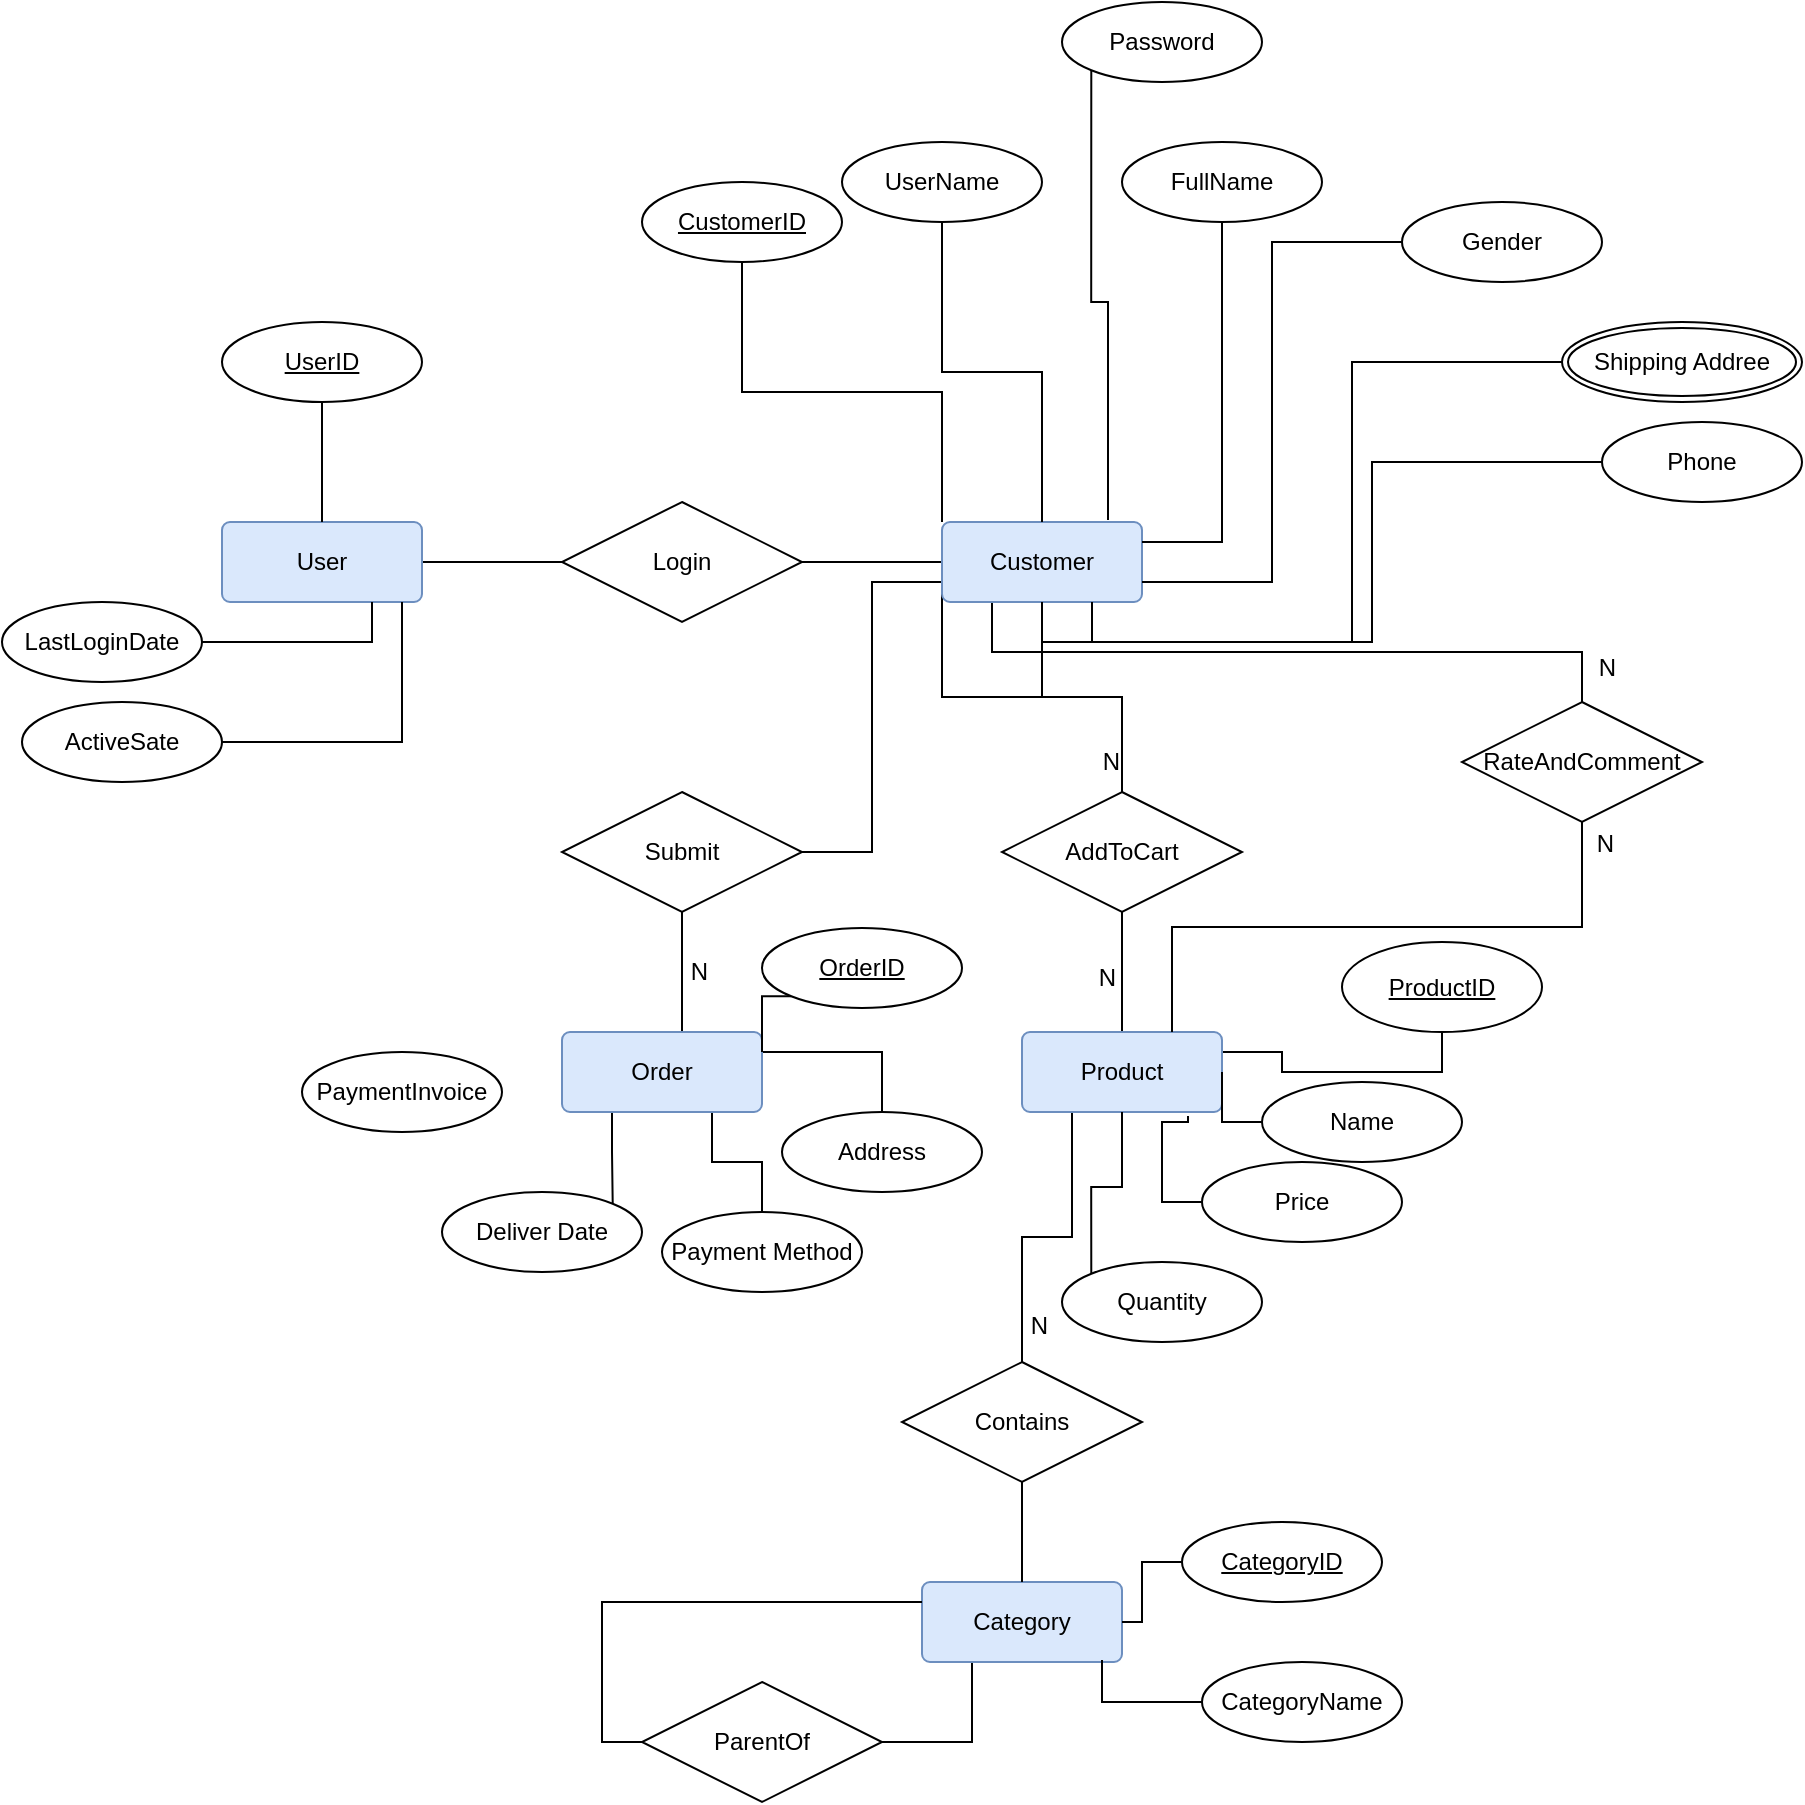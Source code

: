 <mxfile version="14.6.13" type="github">
  <diagram id="R2lEEEUBdFMjLlhIrx00" name="Page-1">
    <mxGraphModel dx="1662" dy="1835" grid="1" gridSize="10" guides="1" tooltips="1" connect="1" arrows="1" fold="1" page="1" pageScale="1" pageWidth="850" pageHeight="1100" math="0" shadow="0" extFonts="Permanent Marker^https://fonts.googleapis.com/css?family=Permanent+Marker">
      <root>
        <mxCell id="0" />
        <mxCell id="1" parent="0" />
        <mxCell id="dBJsbUOAqXaFhT0gafD--16" style="edgeStyle=orthogonalEdgeStyle;rounded=0;orthogonalLoop=1;jettySize=auto;html=1;exitX=0;exitY=0.5;exitDx=0;exitDy=0;entryX=1;entryY=0.5;entryDx=0;entryDy=0;endArrow=none;endFill=0;" edge="1" parent="1" source="dBJsbUOAqXaFhT0gafD--1" target="dBJsbUOAqXaFhT0gafD--2">
          <mxGeometry relative="1" as="geometry" />
        </mxCell>
        <mxCell id="dBJsbUOAqXaFhT0gafD--42" style="edgeStyle=orthogonalEdgeStyle;rounded=0;orthogonalLoop=1;jettySize=auto;html=1;exitX=0.5;exitY=1;exitDx=0;exitDy=0;entryX=0;entryY=0.5;entryDx=0;entryDy=0;endArrow=none;endFill=0;" edge="1" parent="1" source="dBJsbUOAqXaFhT0gafD--1" target="dBJsbUOAqXaFhT0gafD--25">
          <mxGeometry relative="1" as="geometry" />
        </mxCell>
        <mxCell id="dBJsbUOAqXaFhT0gafD--77" style="edgeStyle=orthogonalEdgeStyle;rounded=0;orthogonalLoop=1;jettySize=auto;html=1;exitX=0;exitY=1;exitDx=0;exitDy=0;entryX=0.5;entryY=0;entryDx=0;entryDy=0;endArrow=none;endFill=0;" edge="1" parent="1" source="dBJsbUOAqXaFhT0gafD--1" target="dBJsbUOAqXaFhT0gafD--43">
          <mxGeometry relative="1" as="geometry" />
        </mxCell>
        <mxCell id="dBJsbUOAqXaFhT0gafD--93" style="edgeStyle=orthogonalEdgeStyle;rounded=0;orthogonalLoop=1;jettySize=auto;html=1;exitX=0;exitY=0.75;exitDx=0;exitDy=0;endArrow=none;endFill=0;" edge="1" parent="1" source="dBJsbUOAqXaFhT0gafD--1">
          <mxGeometry relative="1" as="geometry">
            <mxPoint x="660" y="250" as="targetPoint" />
          </mxGeometry>
        </mxCell>
        <mxCell id="dBJsbUOAqXaFhT0gafD--95" style="edgeStyle=orthogonalEdgeStyle;rounded=0;orthogonalLoop=1;jettySize=auto;html=1;exitX=0;exitY=0;exitDx=0;exitDy=0;entryX=0.5;entryY=1;entryDx=0;entryDy=0;endArrow=none;endFill=0;" edge="1" parent="1" source="dBJsbUOAqXaFhT0gafD--1" target="dBJsbUOAqXaFhT0gafD--17">
          <mxGeometry relative="1" as="geometry" />
        </mxCell>
        <mxCell id="dBJsbUOAqXaFhT0gafD--96" style="edgeStyle=orthogonalEdgeStyle;rounded=0;orthogonalLoop=1;jettySize=auto;html=1;exitX=0;exitY=0.75;exitDx=0;exitDy=0;entryX=1;entryY=0.5;entryDx=0;entryDy=0;endArrow=none;endFill=0;" edge="1" parent="1" source="dBJsbUOAqXaFhT0gafD--1" target="dBJsbUOAqXaFhT0gafD--91">
          <mxGeometry relative="1" as="geometry" />
        </mxCell>
        <mxCell id="dBJsbUOAqXaFhT0gafD--123" style="edgeStyle=orthogonalEdgeStyle;rounded=0;orthogonalLoop=1;jettySize=auto;html=1;exitX=0.25;exitY=1;exitDx=0;exitDy=0;entryX=0.5;entryY=0;entryDx=0;entryDy=0;endArrow=none;endFill=0;" edge="1" parent="1" source="dBJsbUOAqXaFhT0gafD--1" target="dBJsbUOAqXaFhT0gafD--121">
          <mxGeometry relative="1" as="geometry" />
        </mxCell>
        <mxCell id="dBJsbUOAqXaFhT0gafD--1" value="Customer" style="rounded=1;arcSize=10;whiteSpace=wrap;html=1;align=center;fillColor=#dae8fc;strokeColor=#6c8ebf;" vertex="1" parent="1">
          <mxGeometry x="660" y="190" width="100" height="40" as="geometry" />
        </mxCell>
        <mxCell id="dBJsbUOAqXaFhT0gafD--14" style="edgeStyle=orthogonalEdgeStyle;rounded=0;orthogonalLoop=1;jettySize=auto;html=1;exitX=0;exitY=0.5;exitDx=0;exitDy=0;endArrow=none;endFill=0;" edge="1" parent="1" source="dBJsbUOAqXaFhT0gafD--2" target="dBJsbUOAqXaFhT0gafD--3">
          <mxGeometry relative="1" as="geometry" />
        </mxCell>
        <mxCell id="dBJsbUOAqXaFhT0gafD--2" value="Login" style="shape=rhombus;perimeter=rhombusPerimeter;whiteSpace=wrap;html=1;align=center;" vertex="1" parent="1">
          <mxGeometry x="470" y="180" width="120" height="60" as="geometry" />
        </mxCell>
        <mxCell id="dBJsbUOAqXaFhT0gafD--3" value="User" style="rounded=1;arcSize=10;whiteSpace=wrap;html=1;align=center;fillColor=#dae8fc;strokeColor=#6c8ebf;" vertex="1" parent="1">
          <mxGeometry x="300" y="190" width="100" height="40" as="geometry" />
        </mxCell>
        <mxCell id="dBJsbUOAqXaFhT0gafD--9" style="edgeStyle=orthogonalEdgeStyle;rounded=0;orthogonalLoop=1;jettySize=auto;html=1;exitX=0.5;exitY=1;exitDx=0;exitDy=0;entryX=0.5;entryY=0;entryDx=0;entryDy=0;endArrow=none;endFill=0;" edge="1" parent="1" source="dBJsbUOAqXaFhT0gafD--4" target="dBJsbUOAqXaFhT0gafD--3">
          <mxGeometry relative="1" as="geometry" />
        </mxCell>
        <mxCell id="dBJsbUOAqXaFhT0gafD--4" value="UserID" style="ellipse;whiteSpace=wrap;html=1;align=center;fontStyle=4;" vertex="1" parent="1">
          <mxGeometry x="300" y="90" width="100" height="40" as="geometry" />
        </mxCell>
        <mxCell id="dBJsbUOAqXaFhT0gafD--12" style="edgeStyle=orthogonalEdgeStyle;rounded=0;orthogonalLoop=1;jettySize=auto;html=1;entryX=0.75;entryY=1;entryDx=0;entryDy=0;endArrow=none;endFill=0;" edge="1" parent="1" source="dBJsbUOAqXaFhT0gafD--7" target="dBJsbUOAqXaFhT0gafD--3">
          <mxGeometry relative="1" as="geometry" />
        </mxCell>
        <mxCell id="dBJsbUOAqXaFhT0gafD--7" value="LastLoginDate" style="ellipse;whiteSpace=wrap;html=1;align=center;" vertex="1" parent="1">
          <mxGeometry x="190" y="230" width="100" height="40" as="geometry" />
        </mxCell>
        <mxCell id="dBJsbUOAqXaFhT0gafD--13" style="edgeStyle=orthogonalEdgeStyle;rounded=0;orthogonalLoop=1;jettySize=auto;html=1;exitX=1;exitY=0.5;exitDx=0;exitDy=0;entryX=0.9;entryY=1;entryDx=0;entryDy=0;entryPerimeter=0;endArrow=none;endFill=0;" edge="1" parent="1" source="dBJsbUOAqXaFhT0gafD--8" target="dBJsbUOAqXaFhT0gafD--3">
          <mxGeometry relative="1" as="geometry" />
        </mxCell>
        <mxCell id="dBJsbUOAqXaFhT0gafD--8" value="ActiveSate" style="ellipse;whiteSpace=wrap;html=1;align=center;" vertex="1" parent="1">
          <mxGeometry x="200" y="280" width="100" height="40" as="geometry" />
        </mxCell>
        <mxCell id="dBJsbUOAqXaFhT0gafD--17" value="CustomerID" style="ellipse;whiteSpace=wrap;html=1;align=center;fontStyle=4;" vertex="1" parent="1">
          <mxGeometry x="510" y="20" width="100" height="40" as="geometry" />
        </mxCell>
        <mxCell id="dBJsbUOAqXaFhT0gafD--29" value="" style="edgeStyle=orthogonalEdgeStyle;rounded=0;orthogonalLoop=1;jettySize=auto;html=1;endArrow=none;endFill=0;" edge="1" parent="1" source="dBJsbUOAqXaFhT0gafD--19" target="dBJsbUOAqXaFhT0gafD--1">
          <mxGeometry relative="1" as="geometry" />
        </mxCell>
        <mxCell id="dBJsbUOAqXaFhT0gafD--19" value="UserName" style="ellipse;whiteSpace=wrap;html=1;align=center;" vertex="1" parent="1">
          <mxGeometry x="610" width="100" height="40" as="geometry" />
        </mxCell>
        <mxCell id="dBJsbUOAqXaFhT0gafD--30" style="edgeStyle=orthogonalEdgeStyle;rounded=0;orthogonalLoop=1;jettySize=auto;html=1;exitX=0;exitY=1;exitDx=0;exitDy=0;entryX=0.83;entryY=-0.025;entryDx=0;entryDy=0;entryPerimeter=0;endArrow=none;endFill=0;" edge="1" parent="1" source="dBJsbUOAqXaFhT0gafD--21" target="dBJsbUOAqXaFhT0gafD--1">
          <mxGeometry relative="1" as="geometry" />
        </mxCell>
        <mxCell id="dBJsbUOAqXaFhT0gafD--21" value="Password" style="ellipse;whiteSpace=wrap;html=1;align=center;" vertex="1" parent="1">
          <mxGeometry x="720" y="-70" width="100" height="40" as="geometry" />
        </mxCell>
        <mxCell id="dBJsbUOAqXaFhT0gafD--31" style="edgeStyle=orthogonalEdgeStyle;rounded=0;orthogonalLoop=1;jettySize=auto;html=1;entryX=1;entryY=0.25;entryDx=0;entryDy=0;endArrow=none;endFill=0;" edge="1" parent="1" source="dBJsbUOAqXaFhT0gafD--22" target="dBJsbUOAqXaFhT0gafD--1">
          <mxGeometry relative="1" as="geometry" />
        </mxCell>
        <mxCell id="dBJsbUOAqXaFhT0gafD--22" value="FullName" style="ellipse;whiteSpace=wrap;html=1;align=center;" vertex="1" parent="1">
          <mxGeometry x="750" width="100" height="40" as="geometry" />
        </mxCell>
        <mxCell id="dBJsbUOAqXaFhT0gafD--32" style="edgeStyle=orthogonalEdgeStyle;rounded=0;orthogonalLoop=1;jettySize=auto;html=1;exitX=0;exitY=0.5;exitDx=0;exitDy=0;entryX=1;entryY=0.75;entryDx=0;entryDy=0;endArrow=none;endFill=0;" edge="1" parent="1" source="dBJsbUOAqXaFhT0gafD--23" target="dBJsbUOAqXaFhT0gafD--1">
          <mxGeometry relative="1" as="geometry" />
        </mxCell>
        <mxCell id="dBJsbUOAqXaFhT0gafD--23" value="Gender" style="ellipse;whiteSpace=wrap;html=1;align=center;fontStyle=0" vertex="1" parent="1">
          <mxGeometry x="890" y="30" width="100" height="40" as="geometry" />
        </mxCell>
        <mxCell id="dBJsbUOAqXaFhT0gafD--25" value="Phone" style="ellipse;whiteSpace=wrap;html=1;align=center;fontStyle=0" vertex="1" parent="1">
          <mxGeometry x="990" y="140" width="100" height="40" as="geometry" />
        </mxCell>
        <mxCell id="dBJsbUOAqXaFhT0gafD--74" style="edgeStyle=orthogonalEdgeStyle;rounded=0;orthogonalLoop=1;jettySize=auto;html=1;exitX=0.5;exitY=1;exitDx=0;exitDy=0;entryX=0.5;entryY=0;entryDx=0;entryDy=0;endArrow=none;endFill=0;" edge="1" parent="1" source="dBJsbUOAqXaFhT0gafD--43" target="dBJsbUOAqXaFhT0gafD--69">
          <mxGeometry relative="1" as="geometry" />
        </mxCell>
        <mxCell id="dBJsbUOAqXaFhT0gafD--128" value="" style="edgeStyle=orthogonalEdgeStyle;rounded=0;orthogonalLoop=1;jettySize=auto;html=1;endArrow=none;endFill=0;" edge="1" parent="1" source="dBJsbUOAqXaFhT0gafD--43" target="dBJsbUOAqXaFhT0gafD--1">
          <mxGeometry relative="1" as="geometry" />
        </mxCell>
        <mxCell id="dBJsbUOAqXaFhT0gafD--129" value="" style="edgeStyle=orthogonalEdgeStyle;rounded=0;orthogonalLoop=1;jettySize=auto;html=1;endArrow=none;endFill=0;" edge="1" parent="1" source="dBJsbUOAqXaFhT0gafD--43" target="dBJsbUOAqXaFhT0gafD--1">
          <mxGeometry relative="1" as="geometry" />
        </mxCell>
        <mxCell id="dBJsbUOAqXaFhT0gafD--43" value="AddToCart" style="shape=rhombus;perimeter=rhombusPerimeter;whiteSpace=wrap;html=1;align=center;" vertex="1" parent="1">
          <mxGeometry x="690" y="325" width="120" height="60" as="geometry" />
        </mxCell>
        <mxCell id="dBJsbUOAqXaFhT0gafD--51" style="edgeStyle=orthogonalEdgeStyle;rounded=0;orthogonalLoop=1;jettySize=auto;html=1;exitX=0;exitY=0.5;exitDx=0;exitDy=0;entryX=0.75;entryY=1;entryDx=0;entryDy=0;endArrow=none;endFill=0;" edge="1" parent="1" source="dBJsbUOAqXaFhT0gafD--49" target="dBJsbUOAqXaFhT0gafD--1">
          <mxGeometry relative="1" as="geometry" />
        </mxCell>
        <mxCell id="dBJsbUOAqXaFhT0gafD--49" value="Shipping Addree" style="ellipse;shape=doubleEllipse;margin=3;whiteSpace=wrap;html=1;align=center;" vertex="1" parent="1">
          <mxGeometry x="970" y="90" width="120" height="40" as="geometry" />
        </mxCell>
        <mxCell id="dBJsbUOAqXaFhT0gafD--114" style="edgeStyle=orthogonalEdgeStyle;rounded=0;orthogonalLoop=1;jettySize=auto;html=1;exitX=0.25;exitY=1;exitDx=0;exitDy=0;endArrow=none;endFill=0;" edge="1" parent="1" source="dBJsbUOAqXaFhT0gafD--69" target="dBJsbUOAqXaFhT0gafD--113">
          <mxGeometry relative="1" as="geometry" />
        </mxCell>
        <mxCell id="dBJsbUOAqXaFhT0gafD--122" style="edgeStyle=orthogonalEdgeStyle;rounded=0;orthogonalLoop=1;jettySize=auto;html=1;exitX=1;exitY=0.25;exitDx=0;exitDy=0;entryX=0.5;entryY=1;entryDx=0;entryDy=0;endArrow=none;endFill=0;" edge="1" parent="1" source="dBJsbUOAqXaFhT0gafD--69" target="dBJsbUOAqXaFhT0gafD--80">
          <mxGeometry relative="1" as="geometry" />
        </mxCell>
        <mxCell id="dBJsbUOAqXaFhT0gafD--69" value="Product" style="rounded=1;arcSize=10;whiteSpace=wrap;html=1;align=center;fillColor=#dae8fc;strokeColor=#6c8ebf;" vertex="1" parent="1">
          <mxGeometry x="700" y="445" width="100" height="40" as="geometry" />
        </mxCell>
        <mxCell id="dBJsbUOAqXaFhT0gafD--78" value="N" style="resizable=0;html=1;align=right;verticalAlign=bottom;" connectable="0" vertex="1" parent="1">
          <mxGeometry x="740.003" y="425.003" as="geometry">
            <mxPoint x="7" y="1" as="offset" />
          </mxGeometry>
        </mxCell>
        <mxCell id="dBJsbUOAqXaFhT0gafD--79" value="N" style="resizable=0;html=1;align=right;verticalAlign=bottom;" connectable="0" vertex="1" parent="1">
          <mxGeometry x="550.003" y="413.003" as="geometry">
            <mxPoint x="-7" y="10" as="offset" />
          </mxGeometry>
        </mxCell>
        <mxCell id="dBJsbUOAqXaFhT0gafD--80" value="ProductID" style="ellipse;whiteSpace=wrap;html=1;align=center;fontStyle=4;" vertex="1" parent="1">
          <mxGeometry x="860" y="400" width="100" height="45" as="geometry" />
        </mxCell>
        <mxCell id="dBJsbUOAqXaFhT0gafD--87" style="edgeStyle=orthogonalEdgeStyle;rounded=0;orthogonalLoop=1;jettySize=auto;html=1;exitX=0;exitY=0.5;exitDx=0;exitDy=0;entryX=1;entryY=0.5;entryDx=0;entryDy=0;endArrow=none;endFill=0;" edge="1" parent="1" source="dBJsbUOAqXaFhT0gafD--81" target="dBJsbUOAqXaFhT0gafD--69">
          <mxGeometry relative="1" as="geometry" />
        </mxCell>
        <mxCell id="dBJsbUOAqXaFhT0gafD--81" value="Name" style="ellipse;whiteSpace=wrap;html=1;align=center;" vertex="1" parent="1">
          <mxGeometry x="820" y="470" width="100" height="40" as="geometry" />
        </mxCell>
        <mxCell id="dBJsbUOAqXaFhT0gafD--88" style="edgeStyle=orthogonalEdgeStyle;rounded=0;orthogonalLoop=1;jettySize=auto;html=1;exitX=0;exitY=0.5;exitDx=0;exitDy=0;entryX=0.83;entryY=1.05;entryDx=0;entryDy=0;entryPerimeter=0;endArrow=none;endFill=0;" edge="1" parent="1" source="dBJsbUOAqXaFhT0gafD--82" target="dBJsbUOAqXaFhT0gafD--69">
          <mxGeometry relative="1" as="geometry" />
        </mxCell>
        <mxCell id="dBJsbUOAqXaFhT0gafD--82" value="Price" style="ellipse;whiteSpace=wrap;html=1;align=center;" vertex="1" parent="1">
          <mxGeometry x="790" y="510" width="100" height="40" as="geometry" />
        </mxCell>
        <mxCell id="dBJsbUOAqXaFhT0gafD--90" style="edgeStyle=orthogonalEdgeStyle;rounded=0;orthogonalLoop=1;jettySize=auto;html=1;exitX=0;exitY=0;exitDx=0;exitDy=0;endArrow=none;endFill=0;" edge="1" parent="1" source="dBJsbUOAqXaFhT0gafD--83" target="dBJsbUOAqXaFhT0gafD--69">
          <mxGeometry relative="1" as="geometry" />
        </mxCell>
        <mxCell id="dBJsbUOAqXaFhT0gafD--83" value="Quantity" style="ellipse;whiteSpace=wrap;html=1;align=center;" vertex="1" parent="1">
          <mxGeometry x="720" y="560" width="100" height="40" as="geometry" />
        </mxCell>
        <mxCell id="dBJsbUOAqXaFhT0gafD--97" style="edgeStyle=orthogonalEdgeStyle;rounded=0;orthogonalLoop=1;jettySize=auto;html=1;exitX=0.5;exitY=1;exitDx=0;exitDy=0;entryX=0.6;entryY=0.025;entryDx=0;entryDy=0;entryPerimeter=0;endArrow=none;endFill=0;" edge="1" parent="1" source="dBJsbUOAqXaFhT0gafD--91" target="dBJsbUOAqXaFhT0gafD--92">
          <mxGeometry relative="1" as="geometry" />
        </mxCell>
        <mxCell id="dBJsbUOAqXaFhT0gafD--91" value="Submit" style="shape=rhombus;perimeter=rhombusPerimeter;whiteSpace=wrap;html=1;align=center;" vertex="1" parent="1">
          <mxGeometry x="470" y="325" width="120" height="60" as="geometry" />
        </mxCell>
        <mxCell id="dBJsbUOAqXaFhT0gafD--106" style="edgeStyle=orthogonalEdgeStyle;rounded=0;orthogonalLoop=1;jettySize=auto;html=1;exitX=1;exitY=0.25;exitDx=0;exitDy=0;entryX=0.5;entryY=0;entryDx=0;entryDy=0;endArrow=none;endFill=0;" edge="1" parent="1" source="dBJsbUOAqXaFhT0gafD--92" target="dBJsbUOAqXaFhT0gafD--103">
          <mxGeometry relative="1" as="geometry" />
        </mxCell>
        <mxCell id="dBJsbUOAqXaFhT0gafD--109" style="edgeStyle=orthogonalEdgeStyle;rounded=0;orthogonalLoop=1;jettySize=auto;html=1;exitX=0.75;exitY=1;exitDx=0;exitDy=0;entryX=0.5;entryY=0;entryDx=0;entryDy=0;endArrow=none;endFill=0;" edge="1" parent="1" source="dBJsbUOAqXaFhT0gafD--92" target="dBJsbUOAqXaFhT0gafD--104">
          <mxGeometry relative="1" as="geometry" />
        </mxCell>
        <mxCell id="dBJsbUOAqXaFhT0gafD--110" style="edgeStyle=orthogonalEdgeStyle;rounded=0;orthogonalLoop=1;jettySize=auto;html=1;exitX=0.25;exitY=1;exitDx=0;exitDy=0;entryX=1;entryY=0;entryDx=0;entryDy=0;endArrow=none;endFill=0;" edge="1" parent="1" source="dBJsbUOAqXaFhT0gafD--92" target="dBJsbUOAqXaFhT0gafD--105">
          <mxGeometry relative="1" as="geometry" />
        </mxCell>
        <mxCell id="dBJsbUOAqXaFhT0gafD--92" value="Order" style="rounded=1;arcSize=10;whiteSpace=wrap;html=1;align=center;fillColor=#dae8fc;strokeColor=#6c8ebf;" vertex="1" parent="1">
          <mxGeometry x="470" y="445" width="100" height="40" as="geometry" />
        </mxCell>
        <mxCell id="dBJsbUOAqXaFhT0gafD--98" value="N" style="resizable=0;html=1;align=right;verticalAlign=bottom;" connectable="0" vertex="1" parent="1">
          <mxGeometry x="740.003" y="310.003" as="geometry">
            <mxPoint x="9" y="8" as="offset" />
          </mxGeometry>
        </mxCell>
        <mxCell id="dBJsbUOAqXaFhT0gafD--100" style="edgeStyle=orthogonalEdgeStyle;rounded=0;orthogonalLoop=1;jettySize=auto;html=1;exitX=0;exitY=1;exitDx=0;exitDy=0;entryX=1;entryY=0.25;entryDx=0;entryDy=0;endArrow=none;endFill=0;" edge="1" parent="1" source="dBJsbUOAqXaFhT0gafD--99" target="dBJsbUOAqXaFhT0gafD--92">
          <mxGeometry relative="1" as="geometry" />
        </mxCell>
        <mxCell id="dBJsbUOAqXaFhT0gafD--99" value="OrderID" style="ellipse;whiteSpace=wrap;html=1;align=center;fontStyle=4;" vertex="1" parent="1">
          <mxGeometry x="570" y="393" width="100" height="40" as="geometry" />
        </mxCell>
        <mxCell id="dBJsbUOAqXaFhT0gafD--103" value="Address" style="ellipse;whiteSpace=wrap;html=1;align=center;" vertex="1" parent="1">
          <mxGeometry x="580" y="485" width="100" height="40" as="geometry" />
        </mxCell>
        <mxCell id="dBJsbUOAqXaFhT0gafD--104" value="Payment Method" style="ellipse;whiteSpace=wrap;html=1;align=center;" vertex="1" parent="1">
          <mxGeometry x="520" y="535" width="100" height="40" as="geometry" />
        </mxCell>
        <mxCell id="dBJsbUOAqXaFhT0gafD--105" value="&lt;div&gt;Deliver Date&lt;/div&gt;" style="ellipse;whiteSpace=wrap;html=1;align=center;" vertex="1" parent="1">
          <mxGeometry x="410" y="525" width="100" height="40" as="geometry" />
        </mxCell>
        <mxCell id="dBJsbUOAqXaFhT0gafD--111" value="PaymentInvoice" style="ellipse;whiteSpace=wrap;html=1;align=center;" vertex="1" parent="1">
          <mxGeometry x="340" y="455" width="100" height="40" as="geometry" />
        </mxCell>
        <mxCell id="dBJsbUOAqXaFhT0gafD--133" style="edgeStyle=orthogonalEdgeStyle;rounded=0;orthogonalLoop=1;jettySize=auto;html=1;exitX=0.25;exitY=1;exitDx=0;exitDy=0;entryX=1;entryY=0.5;entryDx=0;entryDy=0;endArrow=none;endFill=0;" edge="1" parent="1" source="dBJsbUOAqXaFhT0gafD--112" target="dBJsbUOAqXaFhT0gafD--132">
          <mxGeometry relative="1" as="geometry" />
        </mxCell>
        <mxCell id="dBJsbUOAqXaFhT0gafD--112" value="Category" style="rounded=1;arcSize=10;whiteSpace=wrap;html=1;align=center;fillColor=#dae8fc;strokeColor=#6c8ebf;" vertex="1" parent="1">
          <mxGeometry x="650" y="720" width="100" height="40" as="geometry" />
        </mxCell>
        <mxCell id="dBJsbUOAqXaFhT0gafD--115" style="edgeStyle=orthogonalEdgeStyle;rounded=0;orthogonalLoop=1;jettySize=auto;html=1;exitX=0.5;exitY=1;exitDx=0;exitDy=0;entryX=0.5;entryY=0;entryDx=0;entryDy=0;endArrow=none;endFill=0;" edge="1" parent="1" source="dBJsbUOAqXaFhT0gafD--113" target="dBJsbUOAqXaFhT0gafD--112">
          <mxGeometry relative="1" as="geometry" />
        </mxCell>
        <mxCell id="dBJsbUOAqXaFhT0gafD--113" value="Contains" style="shape=rhombus;perimeter=rhombusPerimeter;whiteSpace=wrap;html=1;align=center;" vertex="1" parent="1">
          <mxGeometry x="640" y="610" width="120" height="60" as="geometry" />
        </mxCell>
        <mxCell id="dBJsbUOAqXaFhT0gafD--116" value="N" style="resizable=0;html=1;align=right;verticalAlign=bottom;" connectable="0" vertex="1" parent="1">
          <mxGeometry x="720.003" y="590.003" as="geometry">
            <mxPoint x="-7" y="10" as="offset" />
          </mxGeometry>
        </mxCell>
        <mxCell id="dBJsbUOAqXaFhT0gafD--119" style="edgeStyle=orthogonalEdgeStyle;rounded=0;orthogonalLoop=1;jettySize=auto;html=1;exitX=0;exitY=0.5;exitDx=0;exitDy=0;entryX=1;entryY=0.5;entryDx=0;entryDy=0;endArrow=none;endFill=0;" edge="1" parent="1" source="dBJsbUOAqXaFhT0gafD--117" target="dBJsbUOAqXaFhT0gafD--112">
          <mxGeometry relative="1" as="geometry" />
        </mxCell>
        <mxCell id="dBJsbUOAqXaFhT0gafD--117" value="CategoryID" style="ellipse;whiteSpace=wrap;html=1;align=center;fontStyle=4;" vertex="1" parent="1">
          <mxGeometry x="780" y="690" width="100" height="40" as="geometry" />
        </mxCell>
        <mxCell id="dBJsbUOAqXaFhT0gafD--120" style="edgeStyle=orthogonalEdgeStyle;rounded=0;orthogonalLoop=1;jettySize=auto;html=1;exitX=0;exitY=0.5;exitDx=0;exitDy=0;entryX=0.9;entryY=0.975;entryDx=0;entryDy=0;entryPerimeter=0;endArrow=none;endFill=0;" edge="1" parent="1" source="dBJsbUOAqXaFhT0gafD--118" target="dBJsbUOAqXaFhT0gafD--112">
          <mxGeometry relative="1" as="geometry" />
        </mxCell>
        <mxCell id="dBJsbUOAqXaFhT0gafD--118" value="&lt;div&gt;CategoryName&lt;/div&gt;" style="ellipse;whiteSpace=wrap;html=1;align=center;" vertex="1" parent="1">
          <mxGeometry x="790" y="760" width="100" height="40" as="geometry" />
        </mxCell>
        <mxCell id="dBJsbUOAqXaFhT0gafD--127" style="edgeStyle=orthogonalEdgeStyle;rounded=0;orthogonalLoop=1;jettySize=auto;html=1;exitX=0.5;exitY=1;exitDx=0;exitDy=0;entryX=0.75;entryY=0;entryDx=0;entryDy=0;endArrow=none;endFill=0;" edge="1" parent="1" source="dBJsbUOAqXaFhT0gafD--121" target="dBJsbUOAqXaFhT0gafD--69">
          <mxGeometry relative="1" as="geometry" />
        </mxCell>
        <mxCell id="dBJsbUOAqXaFhT0gafD--121" value="RateAndComment" style="shape=rhombus;perimeter=rhombusPerimeter;whiteSpace=wrap;html=1;align=center;" vertex="1" parent="1">
          <mxGeometry x="920" y="280" width="120" height="60" as="geometry" />
        </mxCell>
        <mxCell id="dBJsbUOAqXaFhT0gafD--130" value="N" style="resizable=0;html=1;align=right;verticalAlign=bottom;" connectable="0" vertex="1" parent="1">
          <mxGeometry x="990.003" y="270.003" as="geometry">
            <mxPoint x="7" y="1" as="offset" />
          </mxGeometry>
        </mxCell>
        <mxCell id="dBJsbUOAqXaFhT0gafD--131" value="N" style="resizable=0;html=1;align=right;verticalAlign=bottom;" connectable="0" vertex="1" parent="1">
          <mxGeometry x="760.003" y="445.003" as="geometry">
            <mxPoint x="236" y="-86" as="offset" />
          </mxGeometry>
        </mxCell>
        <mxCell id="dBJsbUOAqXaFhT0gafD--134" style="edgeStyle=orthogonalEdgeStyle;rounded=0;orthogonalLoop=1;jettySize=auto;html=1;exitX=0;exitY=0.5;exitDx=0;exitDy=0;entryX=0;entryY=0.25;entryDx=0;entryDy=0;endArrow=none;endFill=0;" edge="1" parent="1" source="dBJsbUOAqXaFhT0gafD--132" target="dBJsbUOAqXaFhT0gafD--112">
          <mxGeometry relative="1" as="geometry" />
        </mxCell>
        <mxCell id="dBJsbUOAqXaFhT0gafD--132" value="ParentOf" style="shape=rhombus;perimeter=rhombusPerimeter;whiteSpace=wrap;html=1;align=center;" vertex="1" parent="1">
          <mxGeometry x="510" y="770" width="120" height="60" as="geometry" />
        </mxCell>
      </root>
    </mxGraphModel>
  </diagram>
</mxfile>
